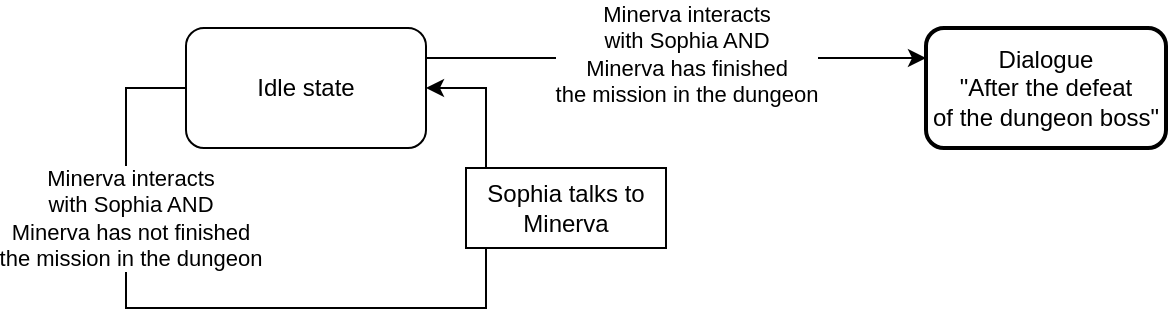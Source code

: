 <mxfile version="13.9.9" type="device"><diagram id="I2tlHXBUYZ8cD2VrJ1-z" name="Pagina-1"><mxGraphModel dx="1024" dy="592" grid="1" gridSize="10" guides="1" tooltips="1" connect="1" arrows="1" fold="1" page="1" pageScale="1" pageWidth="827" pageHeight="1169" math="0" shadow="0"><root><mxCell id="0"/><mxCell id="1" style="" parent="0"/><mxCell id="ib2S4boe3EMSP0cZMdJU-1" value="Idle state" style="rounded=1;whiteSpace=wrap;html=1;" parent="1" vertex="1"><mxGeometry x="240" y="70" width="120" height="60" as="geometry"/></mxCell><mxCell id="NQUdTqVcttcamMHk9rLf-1" style="edgeStyle=orthogonalEdgeStyle;rounded=0;orthogonalLoop=1;jettySize=auto;html=1;exitX=0;exitY=0.5;exitDx=0;exitDy=0;entryX=1;entryY=0.5;entryDx=0;entryDy=0;" edge="1" parent="1" source="ib2S4boe3EMSP0cZMdJU-1" target="ib2S4boe3EMSP0cZMdJU-1"><mxGeometry relative="1" as="geometry"><Array as="points"><mxPoint x="210" y="100"/><mxPoint x="210" y="210"/><mxPoint x="390" y="210"/><mxPoint x="390" y="100"/></Array></mxGeometry></mxCell><mxCell id="NQUdTqVcttcamMHk9rLf-2" value="Minerva interacts&lt;br&gt;with Sophia AND&lt;br&gt;Minerva has not finished&lt;br&gt;the mission in the dungeon" style="edgeLabel;html=1;align=center;verticalAlign=middle;resizable=0;points=[];" vertex="1" connectable="0" parent="NQUdTqVcttcamMHk9rLf-1"><mxGeometry x="-0.587" y="2" relative="1" as="geometry"><mxPoint as="offset"/></mxGeometry></mxCell><mxCell id="ib2S4boe3EMSP0cZMdJU-44" value="State" style="" parent="0"/><mxCell id="ib2S4boe3EMSP0cZMdJU-15" value="Tags" parent="0"/><mxCell id="NQUdTqVcttcamMHk9rLf-4" value="Sophia talks to&lt;br&gt;Minerva" style="rounded=0;whiteSpace=wrap;html=1;" vertex="1" parent="ib2S4boe3EMSP0cZMdJU-15"><mxGeometry x="380" y="140" width="100" height="40" as="geometry"/></mxCell><mxCell id="NQUdTqVcttcamMHk9rLf-5" value="Dialogue&lt;br&gt;&quot;After the defeat&lt;br&gt;of the dungeon boss&quot;" style="rounded=1;whiteSpace=wrap;html=1;strokeWidth=2;" vertex="1" parent="ib2S4boe3EMSP0cZMdJU-15"><mxGeometry x="610" y="70" width="120" height="60" as="geometry"/></mxCell><mxCell id="NQUdTqVcttcamMHk9rLf-6" style="edgeStyle=orthogonalEdgeStyle;rounded=0;orthogonalLoop=1;jettySize=auto;html=1;exitX=1;exitY=0.25;exitDx=0;exitDy=0;entryX=0;entryY=0.25;entryDx=0;entryDy=0;" edge="1" parent="ib2S4boe3EMSP0cZMdJU-15" source="ib2S4boe3EMSP0cZMdJU-1" target="NQUdTqVcttcamMHk9rLf-5"><mxGeometry relative="1" as="geometry"/></mxCell><mxCell id="NQUdTqVcttcamMHk9rLf-7" value="Minerva interacts&lt;br&gt;with Sophia AND&lt;br&gt;Minerva has finished&lt;br&gt;the mission in the dungeon" style="edgeLabel;html=1;align=center;verticalAlign=middle;resizable=0;points=[];" vertex="1" connectable="0" parent="NQUdTqVcttcamMHk9rLf-6"><mxGeometry x="0.189" y="2" relative="1" as="geometry"><mxPoint x="-19" as="offset"/></mxGeometry></mxCell></root></mxGraphModel></diagram></mxfile>